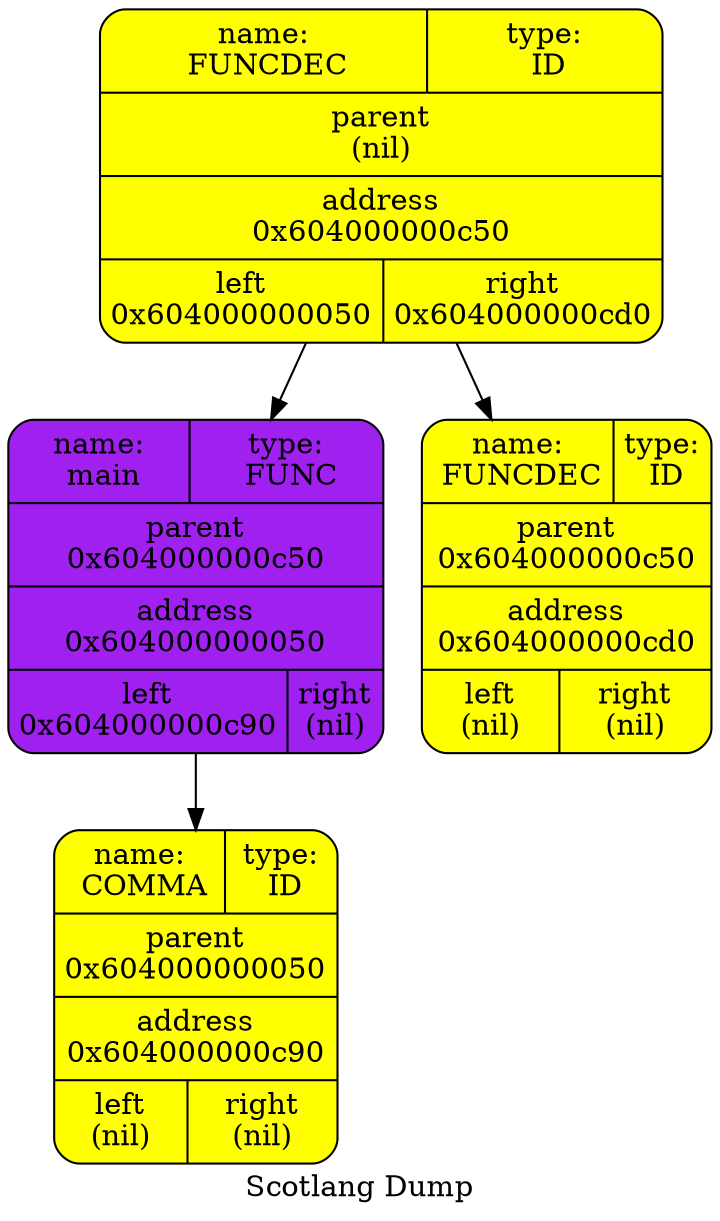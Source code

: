   digraph tree  {
  node[   shape     = "Mrecord",  style     = "filled",  fillcolor = "white",  fontcolor = "#000000",  margin    = "0.075"];
  rankdir   = "TB";

  label     = "Scotlang Dump";
"node0" [shape = "Mrecord", label = "{{<left>name:\n FUNCDEC | <right>type:\n ID} | parent\n(nil) | <f0> address\n0x604000000c50| {<left>left\n0x604000000050 | <right>right\n0x604000000cd0\n}}", fillcolor = "yellow"]
"node1" [shape = "Mrecord", label = "{{<left>name:\n main | <right>type:\n FUNC} | parent\n0x604000000c50 | <f0> address\n0x604000000050| {<left>left\n0x604000000c90 | <right>right\n(nil)\n}}", fillcolor = "purple"]
"node2" [shape = "Mrecord", label = "{{<left>name:\n COMMA | <right>type:\n ID} | parent\n0x604000000050 | <f0> address\n0x604000000c90| {<left>left\n(nil) | <right>right\n(nil)\n}}", fillcolor = "yellow"]
"node1" -> "node2"
"node0" -> "node1"
"node3" [shape = "Mrecord", label = "{{<left>name:\n FUNCDEC | <right>type:\n ID} | parent\n0x604000000c50 | <f0> address\n0x604000000cd0| {<left>left\n(nil) | <right>right\n(nil)\n}}", fillcolor = "yellow"]
"node0" -> "node3"
  }